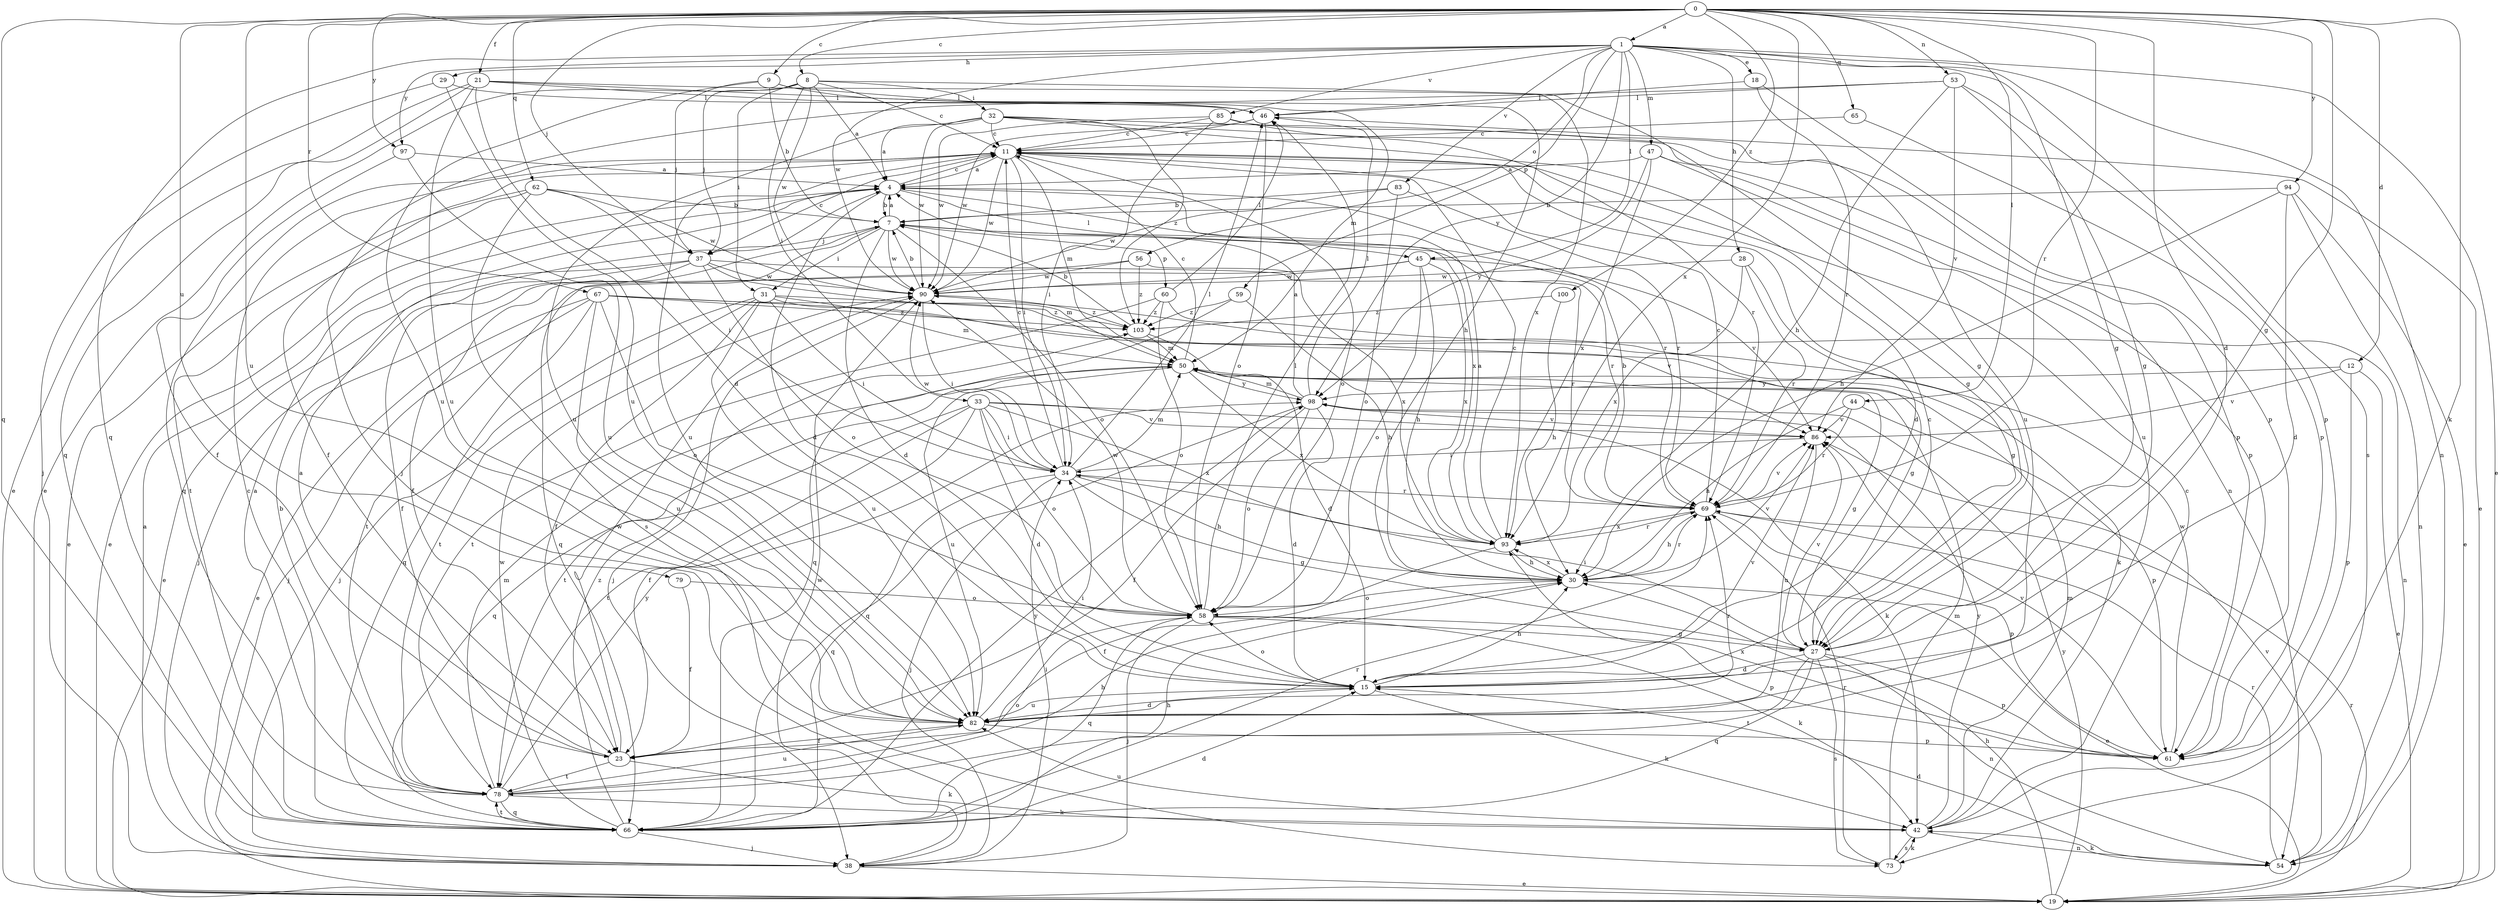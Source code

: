 strict digraph  {
0;
1;
4;
7;
8;
9;
11;
12;
15;
18;
19;
21;
23;
27;
28;
29;
30;
31;
32;
33;
34;
37;
38;
42;
44;
45;
46;
47;
50;
53;
54;
56;
58;
59;
60;
61;
62;
65;
66;
67;
69;
73;
78;
79;
82;
83;
85;
86;
90;
93;
94;
97;
98;
100;
103;
0 -> 1  [label=a];
0 -> 8  [label=c];
0 -> 9  [label=c];
0 -> 12  [label=d];
0 -> 15  [label=d];
0 -> 21  [label=f];
0 -> 27  [label=g];
0 -> 37  [label=j];
0 -> 42  [label=k];
0 -> 44  [label=l];
0 -> 53  [label=n];
0 -> 62  [label=q];
0 -> 65  [label=q];
0 -> 66  [label=q];
0 -> 67  [label=r];
0 -> 69  [label=r];
0 -> 79  [label=u];
0 -> 82  [label=u];
0 -> 93  [label=x];
0 -> 94  [label=y];
0 -> 97  [label=y];
0 -> 100  [label=z];
1 -> 18  [label=e];
1 -> 19  [label=e];
1 -> 27  [label=g];
1 -> 28  [label=h];
1 -> 29  [label=h];
1 -> 45  [label=l];
1 -> 47  [label=m];
1 -> 54  [label=n];
1 -> 56  [label=o];
1 -> 59  [label=p];
1 -> 66  [label=q];
1 -> 73  [label=s];
1 -> 83  [label=v];
1 -> 85  [label=v];
1 -> 90  [label=w];
1 -> 97  [label=y];
1 -> 98  [label=y];
4 -> 7  [label=b];
4 -> 11  [label=c];
4 -> 15  [label=d];
4 -> 19  [label=e];
4 -> 45  [label=l];
4 -> 69  [label=r];
4 -> 93  [label=x];
7 -> 4  [label=a];
7 -> 15  [label=d];
7 -> 23  [label=f];
7 -> 31  [label=i];
7 -> 37  [label=j];
7 -> 58  [label=o];
7 -> 60  [label=p];
7 -> 69  [label=r];
7 -> 90  [label=w];
8 -> 4  [label=a];
8 -> 11  [label=c];
8 -> 19  [label=e];
8 -> 27  [label=g];
8 -> 31  [label=i];
8 -> 32  [label=i];
8 -> 33  [label=i];
8 -> 37  [label=j];
8 -> 90  [label=w];
9 -> 7  [label=b];
9 -> 30  [label=h];
9 -> 37  [label=j];
9 -> 46  [label=l];
9 -> 82  [label=u];
11 -> 4  [label=a];
11 -> 15  [label=d];
11 -> 23  [label=f];
11 -> 34  [label=i];
11 -> 50  [label=m];
11 -> 58  [label=o];
11 -> 66  [label=q];
11 -> 82  [label=u];
11 -> 90  [label=w];
12 -> 19  [label=e];
12 -> 61  [label=p];
12 -> 86  [label=v];
12 -> 98  [label=y];
15 -> 11  [label=c];
15 -> 30  [label=h];
15 -> 42  [label=k];
15 -> 58  [label=o];
15 -> 82  [label=u];
15 -> 86  [label=v];
18 -> 46  [label=l];
18 -> 61  [label=p];
18 -> 69  [label=r];
19 -> 30  [label=h];
19 -> 69  [label=r];
19 -> 98  [label=y];
21 -> 15  [label=d];
21 -> 19  [label=e];
21 -> 46  [label=l];
21 -> 50  [label=m];
21 -> 66  [label=q];
21 -> 82  [label=u];
21 -> 93  [label=x];
23 -> 4  [label=a];
23 -> 42  [label=k];
23 -> 78  [label=t];
23 -> 90  [label=w];
27 -> 15  [label=d];
27 -> 34  [label=i];
27 -> 54  [label=n];
27 -> 61  [label=p];
27 -> 66  [label=q];
27 -> 73  [label=s];
27 -> 78  [label=t];
27 -> 86  [label=v];
28 -> 27  [label=g];
28 -> 69  [label=r];
28 -> 90  [label=w];
28 -> 93  [label=x];
29 -> 38  [label=j];
29 -> 46  [label=l];
29 -> 82  [label=u];
30 -> 19  [label=e];
30 -> 58  [label=o];
30 -> 69  [label=r];
30 -> 86  [label=v];
30 -> 93  [label=x];
31 -> 23  [label=f];
31 -> 34  [label=i];
31 -> 38  [label=j];
31 -> 50  [label=m];
31 -> 78  [label=t];
31 -> 82  [label=u];
31 -> 86  [label=v];
31 -> 103  [label=z];
32 -> 4  [label=a];
32 -> 11  [label=c];
32 -> 27  [label=g];
32 -> 54  [label=n];
32 -> 61  [label=p];
32 -> 82  [label=u];
32 -> 90  [label=w];
32 -> 103  [label=z];
33 -> 15  [label=d];
33 -> 23  [label=f];
33 -> 34  [label=i];
33 -> 42  [label=k];
33 -> 58  [label=o];
33 -> 66  [label=q];
33 -> 78  [label=t];
33 -> 86  [label=v];
33 -> 93  [label=x];
34 -> 11  [label=c];
34 -> 27  [label=g];
34 -> 30  [label=h];
34 -> 38  [label=j];
34 -> 46  [label=l];
34 -> 50  [label=m];
34 -> 66  [label=q];
34 -> 69  [label=r];
34 -> 90  [label=w];
37 -> 11  [label=c];
37 -> 19  [label=e];
37 -> 23  [label=f];
37 -> 38  [label=j];
37 -> 50  [label=m];
37 -> 58  [label=o];
37 -> 69  [label=r];
37 -> 90  [label=w];
38 -> 4  [label=a];
38 -> 19  [label=e];
38 -> 34  [label=i];
38 -> 90  [label=w];
42 -> 11  [label=c];
42 -> 50  [label=m];
42 -> 54  [label=n];
42 -> 73  [label=s];
42 -> 82  [label=u];
42 -> 98  [label=y];
44 -> 30  [label=h];
44 -> 61  [label=p];
44 -> 69  [label=r];
44 -> 86  [label=v];
45 -> 30  [label=h];
45 -> 58  [label=o];
45 -> 78  [label=t];
45 -> 86  [label=v];
45 -> 90  [label=w];
45 -> 93  [label=x];
46 -> 11  [label=c];
46 -> 19  [label=e];
46 -> 58  [label=o];
46 -> 90  [label=w];
47 -> 4  [label=a];
47 -> 61  [label=p];
47 -> 82  [label=u];
47 -> 93  [label=x];
47 -> 98  [label=y];
50 -> 11  [label=c];
50 -> 27  [label=g];
50 -> 78  [label=t];
50 -> 82  [label=u];
50 -> 93  [label=x];
50 -> 98  [label=y];
53 -> 27  [label=g];
53 -> 30  [label=h];
53 -> 38  [label=j];
53 -> 46  [label=l];
53 -> 61  [label=p];
53 -> 86  [label=v];
54 -> 15  [label=d];
54 -> 42  [label=k];
54 -> 69  [label=r];
54 -> 86  [label=v];
56 -> 66  [label=q];
56 -> 90  [label=w];
56 -> 93  [label=x];
56 -> 103  [label=z];
58 -> 27  [label=g];
58 -> 38  [label=j];
58 -> 42  [label=k];
58 -> 46  [label=l];
58 -> 61  [label=p];
58 -> 66  [label=q];
58 -> 90  [label=w];
59 -> 30  [label=h];
59 -> 66  [label=q];
59 -> 103  [label=z];
60 -> 46  [label=l];
60 -> 54  [label=n];
60 -> 58  [label=o];
60 -> 78  [label=t];
60 -> 103  [label=z];
61 -> 86  [label=v];
61 -> 90  [label=w];
61 -> 93  [label=x];
62 -> 7  [label=b];
62 -> 19  [label=e];
62 -> 34  [label=i];
62 -> 73  [label=s];
62 -> 78  [label=t];
62 -> 90  [label=w];
65 -> 11  [label=c];
65 -> 61  [label=p];
66 -> 11  [label=c];
66 -> 15  [label=d];
66 -> 30  [label=h];
66 -> 38  [label=j];
66 -> 69  [label=r];
66 -> 78  [label=t];
66 -> 90  [label=w];
66 -> 98  [label=y];
66 -> 103  [label=z];
67 -> 19  [label=e];
67 -> 27  [label=g];
67 -> 38  [label=j];
67 -> 42  [label=k];
67 -> 58  [label=o];
67 -> 66  [label=q];
67 -> 82  [label=u];
67 -> 103  [label=z];
69 -> 7  [label=b];
69 -> 11  [label=c];
69 -> 30  [label=h];
69 -> 61  [label=p];
69 -> 86  [label=v];
69 -> 93  [label=x];
73 -> 42  [label=k];
73 -> 50  [label=m];
73 -> 69  [label=r];
78 -> 4  [label=a];
78 -> 7  [label=b];
78 -> 30  [label=h];
78 -> 42  [label=k];
78 -> 50  [label=m];
78 -> 58  [label=o];
78 -> 66  [label=q];
78 -> 82  [label=u];
78 -> 98  [label=y];
79 -> 23  [label=f];
79 -> 58  [label=o];
82 -> 15  [label=d];
82 -> 23  [label=f];
82 -> 34  [label=i];
82 -> 61  [label=p];
82 -> 69  [label=r];
83 -> 7  [label=b];
83 -> 58  [label=o];
83 -> 69  [label=r];
83 -> 90  [label=w];
85 -> 11  [label=c];
85 -> 34  [label=i];
85 -> 69  [label=r];
85 -> 82  [label=u];
85 -> 90  [label=w];
86 -> 34  [label=i];
86 -> 82  [label=u];
90 -> 7  [label=b];
90 -> 34  [label=i];
90 -> 38  [label=j];
90 -> 103  [label=z];
93 -> 4  [label=a];
93 -> 11  [label=c];
93 -> 23  [label=f];
93 -> 30  [label=h];
93 -> 69  [label=r];
94 -> 7  [label=b];
94 -> 15  [label=d];
94 -> 19  [label=e];
94 -> 30  [label=h];
94 -> 54  [label=n];
97 -> 4  [label=a];
97 -> 23  [label=f];
97 -> 82  [label=u];
98 -> 4  [label=a];
98 -> 15  [label=d];
98 -> 23  [label=f];
98 -> 46  [label=l];
98 -> 50  [label=m];
98 -> 58  [label=o];
98 -> 66  [label=q];
98 -> 86  [label=v];
100 -> 30  [label=h];
100 -> 103  [label=z];
103 -> 7  [label=b];
103 -> 15  [label=d];
103 -> 50  [label=m];
}
